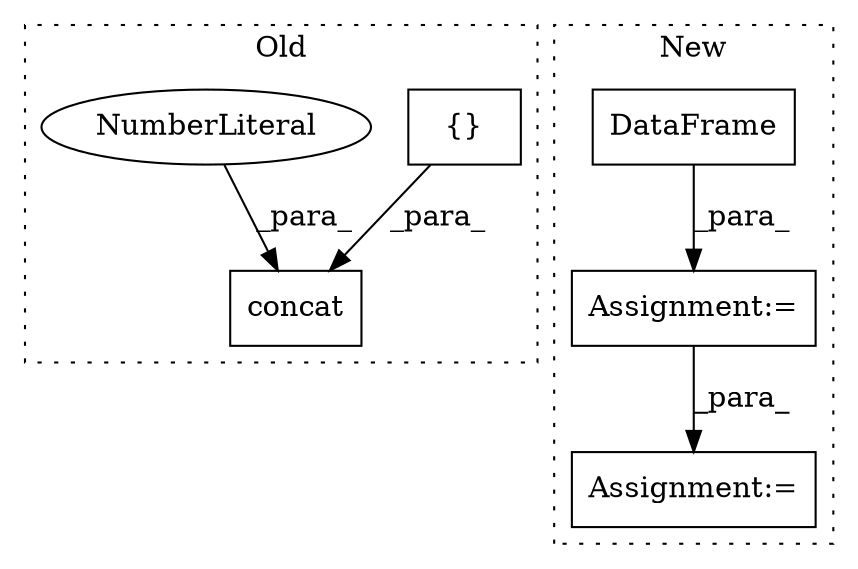 digraph G {
subgraph cluster0 {
1 [label="concat" a="32" s="2191,2313" l="7,1" shape="box"];
4 [label="{}" a="4" s="2207,2310" l="1,1" shape="box"];
5 [label="NumberLiteral" a="34" s="2312" l="1" shape="ellipse"];
label = "Old";
style="dotted";
}
subgraph cluster1 {
2 [label="DataFrame" a="32" s="2408,2431" l="10,1" shape="box"];
3 [label="Assignment:=" a="7" s="2400" l="1" shape="box"];
6 [label="Assignment:=" a="7" s="2775,2858" l="57,2" shape="box"];
label = "New";
style="dotted";
}
2 -> 3 [label="_para_"];
3 -> 6 [label="_para_"];
4 -> 1 [label="_para_"];
5 -> 1 [label="_para_"];
}